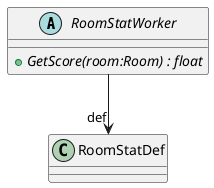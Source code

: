 @startuml
abstract class RoomStatWorker {
    + {abstract} GetScore(room:Room) : float
}
RoomStatWorker --> "def" RoomStatDef
@enduml
